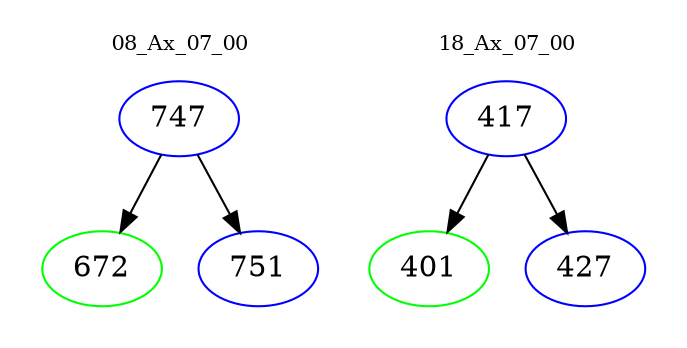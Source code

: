 digraph{
subgraph cluster_0 {
color = white
label = "08_Ax_07_00";
fontsize=10;
T0_747 [label="747", color="blue"]
T0_747 -> T0_672 [color="black"]
T0_672 [label="672", color="green"]
T0_747 -> T0_751 [color="black"]
T0_751 [label="751", color="blue"]
}
subgraph cluster_1 {
color = white
label = "18_Ax_07_00";
fontsize=10;
T1_417 [label="417", color="blue"]
T1_417 -> T1_401 [color="black"]
T1_401 [label="401", color="green"]
T1_417 -> T1_427 [color="black"]
T1_427 [label="427", color="blue"]
}
}
